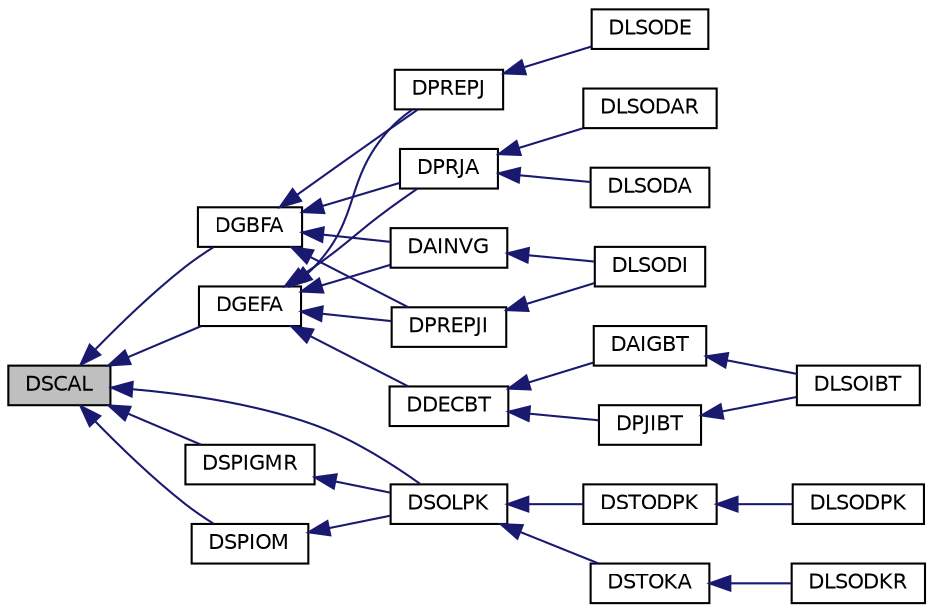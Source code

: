 digraph G
{
  edge [fontname="Helvetica",fontsize="10",labelfontname="Helvetica",labelfontsize="10"];
  node [fontname="Helvetica",fontsize="10",shape=record];
  rankdir=LR;
  Node1 [label="DSCAL",height=0.2,width=0.4,color="black", fillcolor="grey75", style="filled" fontcolor="black"];
  Node1 -> Node2 [dir=back,color="midnightblue",fontsize="10",style="solid",fontname="Helvetica"];
  Node2 [label="DGBFA",height=0.2,width=0.4,color="black", fillcolor="white", style="filled",URL="$opkda2_8f90.html#ac4c5614c38d9b71ef0f1a1966c9ba95d"];
  Node2 -> Node3 [dir=back,color="midnightblue",fontsize="10",style="solid",fontname="Helvetica"];
  Node3 [label="DAINVG",height=0.2,width=0.4,color="black", fillcolor="white", style="filled",URL="$opkda1_8f90.html#accd4dd8ff9b8117321202a41f68a6de2"];
  Node3 -> Node4 [dir=back,color="midnightblue",fontsize="10",style="solid",fontname="Helvetica"];
  Node4 [label="DLSODI",height=0.2,width=0.4,color="black", fillcolor="white", style="filled",URL="$opkdmain_8f90.html#aeb7356035bc33fb533f00f0aaf6bab48"];
  Node2 -> Node5 [dir=back,color="midnightblue",fontsize="10",style="solid",fontname="Helvetica"];
  Node5 [label="DPREPJ",height=0.2,width=0.4,color="black", fillcolor="white", style="filled",URL="$opkda1_8f90.html#ab7c502c869863869151c2bf2c070f52e"];
  Node5 -> Node6 [dir=back,color="midnightblue",fontsize="10",style="solid",fontname="Helvetica"];
  Node6 [label="DLSODE",height=0.2,width=0.4,color="black", fillcolor="white", style="filled",URL="$opkdmain_8f90.html#a4196f3869c790e8813b4bac1dd03ecb9"];
  Node2 -> Node7 [dir=back,color="midnightblue",fontsize="10",style="solid",fontname="Helvetica"];
  Node7 [label="DPREPJI",height=0.2,width=0.4,color="black", fillcolor="white", style="filled",URL="$opkda1_8f90.html#a11e7a071c560fef7d83adb409cb12161"];
  Node7 -> Node4 [dir=back,color="midnightblue",fontsize="10",style="solid",fontname="Helvetica"];
  Node2 -> Node8 [dir=back,color="midnightblue",fontsize="10",style="solid",fontname="Helvetica"];
  Node8 [label="DPRJA",height=0.2,width=0.4,color="black", fillcolor="white", style="filled",URL="$opkda1_8f90.html#a0f4c6b47dff20bf7db636df53aad9d9f"];
  Node8 -> Node9 [dir=back,color="midnightblue",fontsize="10",style="solid",fontname="Helvetica"];
  Node9 [label="DLSODA",height=0.2,width=0.4,color="black", fillcolor="white", style="filled",URL="$opkdmain_8f90.html#a7028cae269fa60b5b454f91a66b2d04d"];
  Node8 -> Node10 [dir=back,color="midnightblue",fontsize="10",style="solid",fontname="Helvetica"];
  Node10 [label="DLSODAR",height=0.2,width=0.4,color="black", fillcolor="white", style="filled",URL="$opkdmain_8f90.html#a1711c1b88bb05db6bc1a9b3b0e3a2663"];
  Node1 -> Node11 [dir=back,color="midnightblue",fontsize="10",style="solid",fontname="Helvetica"];
  Node11 [label="DGEFA",height=0.2,width=0.4,color="black", fillcolor="white", style="filled",URL="$opkda2_8f90.html#a036d3c51b8c1de02f74beb2ce11bc50c"];
  Node11 -> Node3 [dir=back,color="midnightblue",fontsize="10",style="solid",fontname="Helvetica"];
  Node11 -> Node12 [dir=back,color="midnightblue",fontsize="10",style="solid",fontname="Helvetica"];
  Node12 [label="DDECBT",height=0.2,width=0.4,color="black", fillcolor="white", style="filled",URL="$opkda1_8f90.html#ad6696c0cf6cf199e080dac4741fb553c"];
  Node12 -> Node13 [dir=back,color="midnightblue",fontsize="10",style="solid",fontname="Helvetica"];
  Node13 [label="DAIGBT",height=0.2,width=0.4,color="black", fillcolor="white", style="filled",URL="$opkda1_8f90.html#ae1fbd82de4d860d8aba886c6fbfa935b"];
  Node13 -> Node14 [dir=back,color="midnightblue",fontsize="10",style="solid",fontname="Helvetica"];
  Node14 [label="DLSOIBT",height=0.2,width=0.4,color="black", fillcolor="white", style="filled",URL="$opkdmain_8f90.html#adba4bd945e718a59e4cbf98ddf8f224c"];
  Node12 -> Node15 [dir=back,color="midnightblue",fontsize="10",style="solid",fontname="Helvetica"];
  Node15 [label="DPJIBT",height=0.2,width=0.4,color="black", fillcolor="white", style="filled",URL="$opkda1_8f90.html#a456b17d8fdf9d52f2bac14d45a3ae24b"];
  Node15 -> Node14 [dir=back,color="midnightblue",fontsize="10",style="solid",fontname="Helvetica"];
  Node11 -> Node5 [dir=back,color="midnightblue",fontsize="10",style="solid",fontname="Helvetica"];
  Node11 -> Node7 [dir=back,color="midnightblue",fontsize="10",style="solid",fontname="Helvetica"];
  Node11 -> Node8 [dir=back,color="midnightblue",fontsize="10",style="solid",fontname="Helvetica"];
  Node1 -> Node16 [dir=back,color="midnightblue",fontsize="10",style="solid",fontname="Helvetica"];
  Node16 [label="DSOLPK",height=0.2,width=0.4,color="black", fillcolor="white", style="filled",URL="$opkda1_8f90.html#af331105343b0c9a91b55e7ad201199c0"];
  Node16 -> Node17 [dir=back,color="midnightblue",fontsize="10",style="solid",fontname="Helvetica"];
  Node17 [label="DSTODPK",height=0.2,width=0.4,color="black", fillcolor="white", style="filled",URL="$opkda1_8f90.html#ac316a22658cc40e317285fa52583a0bc"];
  Node17 -> Node18 [dir=back,color="midnightblue",fontsize="10",style="solid",fontname="Helvetica"];
  Node18 [label="DLSODPK",height=0.2,width=0.4,color="black", fillcolor="white", style="filled",URL="$opkdmain_8f90.html#abfd1fd76148d80747a6fd105a6c3cca8"];
  Node16 -> Node19 [dir=back,color="midnightblue",fontsize="10",style="solid",fontname="Helvetica"];
  Node19 [label="DSTOKA",height=0.2,width=0.4,color="black", fillcolor="white", style="filled",URL="$opkda1_8f90.html#aa5d15943200f3d1261087a7d67337822"];
  Node19 -> Node20 [dir=back,color="midnightblue",fontsize="10",style="solid",fontname="Helvetica"];
  Node20 [label="DLSODKR",height=0.2,width=0.4,color="black", fillcolor="white", style="filled",URL="$opkdmain_8f90.html#afd6a4d460cf75c6278c36e819dc9c763"];
  Node1 -> Node21 [dir=back,color="midnightblue",fontsize="10",style="solid",fontname="Helvetica"];
  Node21 [label="DSPIGMR",height=0.2,width=0.4,color="black", fillcolor="white", style="filled",URL="$opkda1_8f90.html#a74cdb276c555faf24326600134bdcd14"];
  Node21 -> Node16 [dir=back,color="midnightblue",fontsize="10",style="solid",fontname="Helvetica"];
  Node1 -> Node22 [dir=back,color="midnightblue",fontsize="10",style="solid",fontname="Helvetica"];
  Node22 [label="DSPIOM",height=0.2,width=0.4,color="black", fillcolor="white", style="filled",URL="$opkda1_8f90.html#abee56e608d953c8f2187dbf9fe897ef5"];
  Node22 -> Node16 [dir=back,color="midnightblue",fontsize="10",style="solid",fontname="Helvetica"];
}
